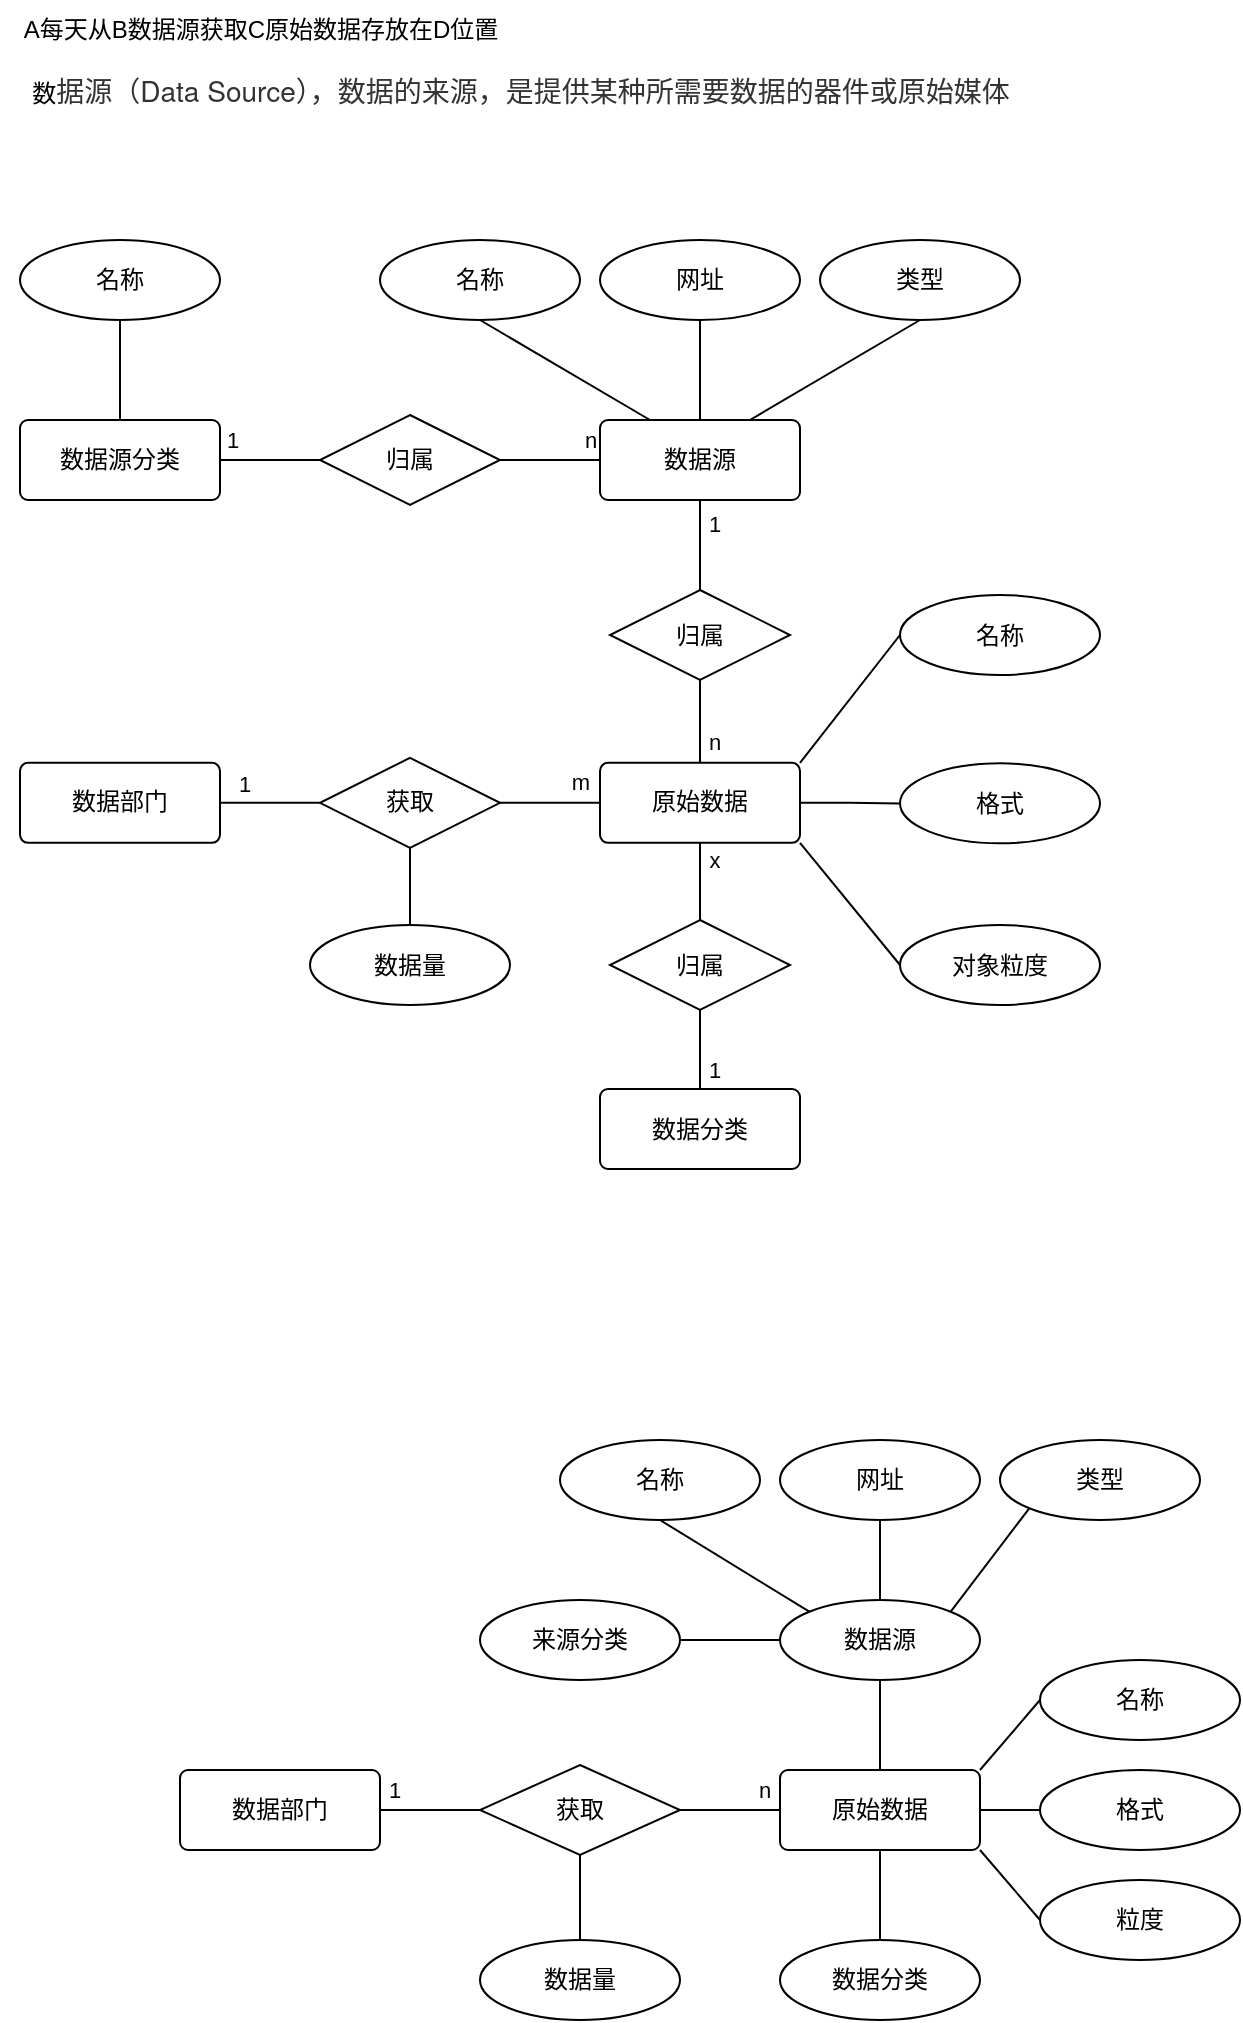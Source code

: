 <mxfile version="21.6.9" type="github">
  <diagram name="第 1 页" id="xS20llQHIGYEkxfeYoXw">
    <mxGraphModel dx="1365" dy="742" grid="1" gridSize="10" guides="1" tooltips="1" connect="1" arrows="1" fold="1" page="1" pageScale="1" pageWidth="827" pageHeight="1169" math="0" shadow="0">
      <root>
        <mxCell id="0" />
        <mxCell id="1" parent="0" />
        <mxCell id="eYtLX1sueXq6XXSOePco-23" style="rounded=0;orthogonalLoop=1;jettySize=auto;html=1;exitX=0.25;exitY=0;exitDx=0;exitDy=0;entryX=0.5;entryY=1;entryDx=0;entryDy=0;endArrow=none;endFill=0;" edge="1" parent="1" source="eYtLX1sueXq6XXSOePco-1" target="eYtLX1sueXq6XXSOePco-22">
          <mxGeometry relative="1" as="geometry" />
        </mxCell>
        <mxCell id="eYtLX1sueXq6XXSOePco-60" style="edgeStyle=orthogonalEdgeStyle;rounded=0;orthogonalLoop=1;jettySize=auto;html=1;exitX=0.5;exitY=0;exitDx=0;exitDy=0;entryX=0.5;entryY=1;entryDx=0;entryDy=0;endArrow=none;endFill=0;" edge="1" parent="1" source="eYtLX1sueXq6XXSOePco-1" target="eYtLX1sueXq6XXSOePco-9">
          <mxGeometry relative="1" as="geometry" />
        </mxCell>
        <mxCell id="eYtLX1sueXq6XXSOePco-61" style="rounded=0;orthogonalLoop=1;jettySize=auto;html=1;exitX=0.75;exitY=0;exitDx=0;exitDy=0;entryX=0.5;entryY=1;entryDx=0;entryDy=0;endArrow=none;endFill=0;" edge="1" parent="1" source="eYtLX1sueXq6XXSOePco-1" target="eYtLX1sueXq6XXSOePco-3">
          <mxGeometry relative="1" as="geometry" />
        </mxCell>
        <mxCell id="eYtLX1sueXq6XXSOePco-106" style="edgeStyle=orthogonalEdgeStyle;rounded=0;orthogonalLoop=1;jettySize=auto;html=1;exitX=0.5;exitY=1;exitDx=0;exitDy=0;entryX=0.5;entryY=0;entryDx=0;entryDy=0;endArrow=none;endFill=0;" edge="1" parent="1" source="eYtLX1sueXq6XXSOePco-1" target="eYtLX1sueXq6XXSOePco-105">
          <mxGeometry relative="1" as="geometry" />
        </mxCell>
        <mxCell id="eYtLX1sueXq6XXSOePco-109" value="1" style="edgeLabel;html=1;align=center;verticalAlign=middle;resizable=0;points=[];" vertex="1" connectable="0" parent="eYtLX1sueXq6XXSOePco-106">
          <mxGeometry x="-0.486" y="-2" relative="1" as="geometry">
            <mxPoint x="9" as="offset" />
          </mxGeometry>
        </mxCell>
        <mxCell id="eYtLX1sueXq6XXSOePco-1" value="数据源" style="rounded=1;arcSize=10;whiteSpace=wrap;html=1;align=center;" vertex="1" parent="1">
          <mxGeometry x="310" y="240" width="100" height="40" as="geometry" />
        </mxCell>
        <mxCell id="eYtLX1sueXq6XXSOePco-3" value="类型" style="ellipse;whiteSpace=wrap;html=1;align=center;" vertex="1" parent="1">
          <mxGeometry x="420" y="150" width="100" height="40" as="geometry" />
        </mxCell>
        <mxCell id="eYtLX1sueXq6XXSOePco-9" value="网址" style="ellipse;whiteSpace=wrap;html=1;align=center;" vertex="1" parent="1">
          <mxGeometry x="310" y="150" width="100" height="40" as="geometry" />
        </mxCell>
        <mxCell id="eYtLX1sueXq6XXSOePco-15" value="数&lt;span style=&quot;color: rgb(51, 51, 51); font-family: &amp;quot;Helvetica Neue&amp;quot;, Helvetica, Arial, &amp;quot;PingFang SC&amp;quot;, &amp;quot;Hiragino Sans GB&amp;quot;, &amp;quot;Microsoft YaHei&amp;quot;, &amp;quot;WenQuanYi Micro Hei&amp;quot;, sans-serif, font-extend; font-size: 14px; text-align: start; text-indent: 28px; background-color: rgb(255, 255, 255);&quot;&gt;据源（Data Source），数据的来源，是提供某种所需要数据的器件或原始媒体&lt;/span&gt;" style="text;html=1;align=center;verticalAlign=middle;resizable=0;points=[];autosize=1;strokeColor=none;fillColor=none;" vertex="1" parent="1">
          <mxGeometry x="10" y="60" width="520" height="30" as="geometry" />
        </mxCell>
        <mxCell id="eYtLX1sueXq6XXSOePco-22" value="名称" style="ellipse;whiteSpace=wrap;html=1;align=center;" vertex="1" parent="1">
          <mxGeometry x="200" y="150" width="100" height="40" as="geometry" />
        </mxCell>
        <mxCell id="eYtLX1sueXq6XXSOePco-28" style="edgeStyle=orthogonalEdgeStyle;rounded=0;orthogonalLoop=1;jettySize=auto;html=1;exitX=1;exitY=0.5;exitDx=0;exitDy=0;entryX=0;entryY=0.5;entryDx=0;entryDy=0;endArrow=none;endFill=0;" edge="1" parent="1" source="eYtLX1sueXq6XXSOePco-24" target="eYtLX1sueXq6XXSOePco-27">
          <mxGeometry relative="1" as="geometry" />
        </mxCell>
        <mxCell id="eYtLX1sueXq6XXSOePco-30" value="1" style="edgeLabel;html=1;align=center;verticalAlign=middle;resizable=0;points=[];" vertex="1" connectable="0" parent="eYtLX1sueXq6XXSOePco-28">
          <mxGeometry x="-0.201" y="3" relative="1" as="geometry">
            <mxPoint x="-14" y="-7" as="offset" />
          </mxGeometry>
        </mxCell>
        <mxCell id="eYtLX1sueXq6XXSOePco-104" style="rounded=0;orthogonalLoop=1;jettySize=auto;html=1;exitX=0.5;exitY=0;exitDx=0;exitDy=0;endArrow=none;endFill=0;" edge="1" parent="1" source="eYtLX1sueXq6XXSOePco-24" target="eYtLX1sueXq6XXSOePco-103">
          <mxGeometry relative="1" as="geometry" />
        </mxCell>
        <mxCell id="eYtLX1sueXq6XXSOePco-24" value="数据源分类" style="rounded=1;arcSize=10;whiteSpace=wrap;html=1;align=center;" vertex="1" parent="1">
          <mxGeometry x="20" y="240" width="100" height="40" as="geometry" />
        </mxCell>
        <mxCell id="eYtLX1sueXq6XXSOePco-29" style="edgeStyle=orthogonalEdgeStyle;rounded=0;orthogonalLoop=1;jettySize=auto;html=1;exitX=1;exitY=0.5;exitDx=0;exitDy=0;entryX=0;entryY=0.5;entryDx=0;entryDy=0;endArrow=none;endFill=0;" edge="1" parent="1" source="eYtLX1sueXq6XXSOePco-27" target="eYtLX1sueXq6XXSOePco-1">
          <mxGeometry relative="1" as="geometry" />
        </mxCell>
        <mxCell id="eYtLX1sueXq6XXSOePco-31" value="n" style="edgeLabel;html=1;align=center;verticalAlign=middle;resizable=0;points=[];" vertex="1" connectable="0" parent="eYtLX1sueXq6XXSOePco-29">
          <mxGeometry x="0.234" y="3" relative="1" as="geometry">
            <mxPoint x="14" y="-7" as="offset" />
          </mxGeometry>
        </mxCell>
        <mxCell id="eYtLX1sueXq6XXSOePco-27" value="归属" style="shape=rhombus;perimeter=rhombusPerimeter;whiteSpace=wrap;html=1;align=center;" vertex="1" parent="1">
          <mxGeometry x="170" y="237.5" width="90" height="45" as="geometry" />
        </mxCell>
        <mxCell id="eYtLX1sueXq6XXSOePco-67" value="A每天从B数据源获取C原始数据存放在D位置" style="text;html=1;align=center;verticalAlign=middle;resizable=0;points=[];autosize=1;strokeColor=none;fillColor=none;" vertex="1" parent="1">
          <mxGeometry x="10" y="30" width="260" height="30" as="geometry" />
        </mxCell>
        <mxCell id="eYtLX1sueXq6XXSOePco-80" style="edgeStyle=orthogonalEdgeStyle;rounded=0;orthogonalLoop=1;jettySize=auto;html=1;exitX=1;exitY=0.5;exitDx=0;exitDy=0;entryX=0;entryY=0.5;entryDx=0;entryDy=0;endArrow=none;endFill=0;" edge="1" parent="1" source="eYtLX1sueXq6XXSOePco-68" target="eYtLX1sueXq6XXSOePco-71">
          <mxGeometry relative="1" as="geometry" />
        </mxCell>
        <mxCell id="eYtLX1sueXq6XXSOePco-101" value="1" style="edgeLabel;html=1;align=center;verticalAlign=middle;resizable=0;points=[];" vertex="1" connectable="0" parent="eYtLX1sueXq6XXSOePco-80">
          <mxGeometry x="-0.538" y="3" relative="1" as="geometry">
            <mxPoint y="-7" as="offset" />
          </mxGeometry>
        </mxCell>
        <mxCell id="eYtLX1sueXq6XXSOePco-102" value="m" style="edgeLabel;html=1;align=center;verticalAlign=middle;resizable=0;points=[];" vertex="1" connectable="0" parent="eYtLX1sueXq6XXSOePco-80">
          <mxGeometry x="0.629" y="2" relative="1" as="geometry">
            <mxPoint x="139" y="-9" as="offset" />
          </mxGeometry>
        </mxCell>
        <mxCell id="eYtLX1sueXq6XXSOePco-68" value="数据部门" style="rounded=1;arcSize=10;whiteSpace=wrap;html=1;align=center;" vertex="1" parent="1">
          <mxGeometry x="20" y="411.42" width="100" height="40" as="geometry" />
        </mxCell>
        <mxCell id="eYtLX1sueXq6XXSOePco-77" style="edgeStyle=orthogonalEdgeStyle;rounded=0;orthogonalLoop=1;jettySize=auto;html=1;exitX=0.5;exitY=1;exitDx=0;exitDy=0;entryX=0.5;entryY=0;entryDx=0;entryDy=0;endArrow=none;endFill=0;" edge="1" parent="1" source="eYtLX1sueXq6XXSOePco-69" target="eYtLX1sueXq6XXSOePco-76">
          <mxGeometry relative="1" as="geometry" />
        </mxCell>
        <mxCell id="eYtLX1sueXq6XXSOePco-111" value="x" style="edgeLabel;html=1;align=center;verticalAlign=middle;resizable=0;points=[];" vertex="1" connectable="0" parent="eYtLX1sueXq6XXSOePco-77">
          <mxGeometry x="-0.293" y="2" relative="1" as="geometry">
            <mxPoint x="5" y="-5" as="offset" />
          </mxGeometry>
        </mxCell>
        <mxCell id="eYtLX1sueXq6XXSOePco-94" style="rounded=0;orthogonalLoop=1;jettySize=auto;html=1;exitX=1;exitY=1;exitDx=0;exitDy=0;entryX=0;entryY=0.5;entryDx=0;entryDy=0;endArrow=none;endFill=0;" edge="1" parent="1" source="eYtLX1sueXq6XXSOePco-69" target="eYtLX1sueXq6XXSOePco-92">
          <mxGeometry relative="1" as="geometry" />
        </mxCell>
        <mxCell id="eYtLX1sueXq6XXSOePco-95" style="edgeStyle=orthogonalEdgeStyle;rounded=0;orthogonalLoop=1;jettySize=auto;html=1;exitX=1;exitY=0.5;exitDx=0;exitDy=0;endArrow=none;endFill=0;" edge="1" parent="1" source="eYtLX1sueXq6XXSOePco-69" target="eYtLX1sueXq6XXSOePco-90">
          <mxGeometry relative="1" as="geometry" />
        </mxCell>
        <mxCell id="eYtLX1sueXq6XXSOePco-96" style="rounded=0;orthogonalLoop=1;jettySize=auto;html=1;exitX=1;exitY=0;exitDx=0;exitDy=0;entryX=0;entryY=0.5;entryDx=0;entryDy=0;endArrow=none;endFill=0;" edge="1" parent="1" source="eYtLX1sueXq6XXSOePco-69" target="eYtLX1sueXq6XXSOePco-86">
          <mxGeometry relative="1" as="geometry" />
        </mxCell>
        <mxCell id="eYtLX1sueXq6XXSOePco-69" value="原始数据" style="rounded=1;arcSize=10;whiteSpace=wrap;html=1;align=center;" vertex="1" parent="1">
          <mxGeometry x="310" y="411.42" width="100" height="40" as="geometry" />
        </mxCell>
        <mxCell id="eYtLX1sueXq6XXSOePco-79" style="edgeStyle=orthogonalEdgeStyle;rounded=0;orthogonalLoop=1;jettySize=auto;html=1;exitX=1;exitY=0.5;exitDx=0;exitDy=0;entryX=0;entryY=0.5;entryDx=0;entryDy=0;endArrow=none;endFill=0;" edge="1" parent="1" source="eYtLX1sueXq6XXSOePco-71" target="eYtLX1sueXq6XXSOePco-69">
          <mxGeometry relative="1" as="geometry" />
        </mxCell>
        <mxCell id="eYtLX1sueXq6XXSOePco-81" style="rounded=0;orthogonalLoop=1;jettySize=auto;html=1;exitX=0.5;exitY=1;exitDx=0;exitDy=0;endArrow=none;endFill=0;" edge="1" parent="1" source="eYtLX1sueXq6XXSOePco-71" target="eYtLX1sueXq6XXSOePco-72">
          <mxGeometry relative="1" as="geometry" />
        </mxCell>
        <mxCell id="eYtLX1sueXq6XXSOePco-71" value="获取" style="shape=rhombus;perimeter=rhombusPerimeter;whiteSpace=wrap;html=1;align=center;" vertex="1" parent="1">
          <mxGeometry x="170" y="408.92" width="90" height="45" as="geometry" />
        </mxCell>
        <mxCell id="eYtLX1sueXq6XXSOePco-72" value="数据量" style="ellipse;whiteSpace=wrap;html=1;align=center;" vertex="1" parent="1">
          <mxGeometry x="165" y="492.5" width="100" height="40" as="geometry" />
        </mxCell>
        <mxCell id="eYtLX1sueXq6XXSOePco-74" value="数据分类" style="rounded=1;arcSize=10;whiteSpace=wrap;html=1;align=center;" vertex="1" parent="1">
          <mxGeometry x="310" y="574.5" width="100" height="40" as="geometry" />
        </mxCell>
        <mxCell id="eYtLX1sueXq6XXSOePco-78" style="edgeStyle=orthogonalEdgeStyle;rounded=0;orthogonalLoop=1;jettySize=auto;html=1;exitX=0.5;exitY=1;exitDx=0;exitDy=0;entryX=0.5;entryY=0;entryDx=0;entryDy=0;endArrow=none;endFill=0;" edge="1" parent="1" source="eYtLX1sueXq6XXSOePco-76" target="eYtLX1sueXq6XXSOePco-74">
          <mxGeometry relative="1" as="geometry" />
        </mxCell>
        <mxCell id="eYtLX1sueXq6XXSOePco-112" value="1" style="edgeLabel;html=1;align=center;verticalAlign=middle;resizable=0;points=[];" vertex="1" connectable="0" parent="eYtLX1sueXq6XXSOePco-78">
          <mxGeometry x="0.506" relative="1" as="geometry">
            <mxPoint x="7" as="offset" />
          </mxGeometry>
        </mxCell>
        <mxCell id="eYtLX1sueXq6XXSOePco-76" value="归属" style="shape=rhombus;perimeter=rhombusPerimeter;whiteSpace=wrap;html=1;align=center;" vertex="1" parent="1">
          <mxGeometry x="315" y="490" width="90" height="45" as="geometry" />
        </mxCell>
        <mxCell id="eYtLX1sueXq6XXSOePco-86" value="名称" style="ellipse;whiteSpace=wrap;html=1;align=center;" vertex="1" parent="1">
          <mxGeometry x="460" y="327.5" width="100" height="40" as="geometry" />
        </mxCell>
        <mxCell id="eYtLX1sueXq6XXSOePco-90" value="格式" style="ellipse;whiteSpace=wrap;html=1;align=center;" vertex="1" parent="1">
          <mxGeometry x="460" y="411.67" width="100" height="40" as="geometry" />
        </mxCell>
        <mxCell id="eYtLX1sueXq6XXSOePco-92" value="对象粒度" style="ellipse;whiteSpace=wrap;html=1;align=center;" vertex="1" parent="1">
          <mxGeometry x="460" y="492.5" width="100" height="40" as="geometry" />
        </mxCell>
        <mxCell id="eYtLX1sueXq6XXSOePco-103" value="名称" style="ellipse;whiteSpace=wrap;html=1;align=center;" vertex="1" parent="1">
          <mxGeometry x="20" y="150" width="100" height="40" as="geometry" />
        </mxCell>
        <mxCell id="eYtLX1sueXq6XXSOePco-107" style="edgeStyle=orthogonalEdgeStyle;rounded=0;orthogonalLoop=1;jettySize=auto;html=1;exitX=0.5;exitY=1;exitDx=0;exitDy=0;entryX=0.5;entryY=0;entryDx=0;entryDy=0;endArrow=none;endFill=0;" edge="1" parent="1" source="eYtLX1sueXq6XXSOePco-105" target="eYtLX1sueXq6XXSOePco-69">
          <mxGeometry relative="1" as="geometry" />
        </mxCell>
        <mxCell id="eYtLX1sueXq6XXSOePco-110" value="n" style="edgeLabel;html=1;align=center;verticalAlign=middle;resizable=0;points=[];" vertex="1" connectable="0" parent="eYtLX1sueXq6XXSOePco-107">
          <mxGeometry x="0.337" y="1" relative="1" as="geometry">
            <mxPoint x="6" y="3" as="offset" />
          </mxGeometry>
        </mxCell>
        <mxCell id="eYtLX1sueXq6XXSOePco-105" value="归属" style="shape=rhombus;perimeter=rhombusPerimeter;whiteSpace=wrap;html=1;align=center;" vertex="1" parent="1">
          <mxGeometry x="315" y="325" width="90" height="45" as="geometry" />
        </mxCell>
        <mxCell id="eYtLX1sueXq6XXSOePco-116" style="edgeStyle=orthogonalEdgeStyle;rounded=0;orthogonalLoop=1;jettySize=auto;html=1;exitX=1;exitY=0.5;exitDx=0;exitDy=0;entryX=0;entryY=0.5;entryDx=0;entryDy=0;endArrow=none;endFill=0;" edge="1" parent="1" source="eYtLX1sueXq6XXSOePco-113" target="eYtLX1sueXq6XXSOePco-115">
          <mxGeometry relative="1" as="geometry" />
        </mxCell>
        <mxCell id="eYtLX1sueXq6XXSOePco-118" value="1" style="edgeLabel;html=1;align=center;verticalAlign=middle;resizable=0;points=[];" vertex="1" connectable="0" parent="eYtLX1sueXq6XXSOePco-116">
          <mxGeometry x="-0.622" y="2" relative="1" as="geometry">
            <mxPoint x="-3" y="-8" as="offset" />
          </mxGeometry>
        </mxCell>
        <mxCell id="eYtLX1sueXq6XXSOePco-113" value="数据部门" style="rounded=1;arcSize=10;whiteSpace=wrap;html=1;align=center;" vertex="1" parent="1">
          <mxGeometry x="100" y="915" width="100" height="40" as="geometry" />
        </mxCell>
        <mxCell id="eYtLX1sueXq6XXSOePco-127" style="edgeStyle=orthogonalEdgeStyle;rounded=0;orthogonalLoop=1;jettySize=auto;html=1;exitX=0.5;exitY=0;exitDx=0;exitDy=0;entryX=0.5;entryY=1;entryDx=0;entryDy=0;endArrow=none;endFill=0;" edge="1" parent="1" source="eYtLX1sueXq6XXSOePco-114" target="eYtLX1sueXq6XXSOePco-126">
          <mxGeometry relative="1" as="geometry" />
        </mxCell>
        <mxCell id="eYtLX1sueXq6XXSOePco-135" style="edgeStyle=orthogonalEdgeStyle;rounded=0;orthogonalLoop=1;jettySize=auto;html=1;exitX=0.5;exitY=1;exitDx=0;exitDy=0;entryX=0.5;entryY=0;entryDx=0;entryDy=0;endArrow=none;endFill=0;" edge="1" parent="1" source="eYtLX1sueXq6XXSOePco-114" target="eYtLX1sueXq6XXSOePco-133">
          <mxGeometry relative="1" as="geometry" />
        </mxCell>
        <mxCell id="eYtLX1sueXq6XXSOePco-136" style="rounded=0;orthogonalLoop=1;jettySize=auto;html=1;exitX=1;exitY=0;exitDx=0;exitDy=0;entryX=0;entryY=0.5;entryDx=0;entryDy=0;endArrow=none;endFill=0;" edge="1" parent="1" source="eYtLX1sueXq6XXSOePco-114" target="eYtLX1sueXq6XXSOePco-120">
          <mxGeometry relative="1" as="geometry" />
        </mxCell>
        <mxCell id="eYtLX1sueXq6XXSOePco-138" style="rounded=0;orthogonalLoop=1;jettySize=auto;html=1;exitX=1;exitY=0.5;exitDx=0;exitDy=0;entryX=0;entryY=0.5;entryDx=0;entryDy=0;endArrow=none;endFill=0;" edge="1" parent="1" source="eYtLX1sueXq6XXSOePco-114" target="eYtLX1sueXq6XXSOePco-137">
          <mxGeometry relative="1" as="geometry" />
        </mxCell>
        <mxCell id="eYtLX1sueXq6XXSOePco-140" style="rounded=0;orthogonalLoop=1;jettySize=auto;html=1;exitX=1;exitY=1;exitDx=0;exitDy=0;entryX=0;entryY=0.5;entryDx=0;entryDy=0;endArrow=none;endFill=0;" edge="1" parent="1" source="eYtLX1sueXq6XXSOePco-114" target="eYtLX1sueXq6XXSOePco-139">
          <mxGeometry relative="1" as="geometry" />
        </mxCell>
        <mxCell id="eYtLX1sueXq6XXSOePco-114" value="原始数据" style="rounded=1;arcSize=10;whiteSpace=wrap;html=1;align=center;" vertex="1" parent="1">
          <mxGeometry x="400" y="915" width="100" height="40" as="geometry" />
        </mxCell>
        <mxCell id="eYtLX1sueXq6XXSOePco-117" style="edgeStyle=orthogonalEdgeStyle;rounded=0;orthogonalLoop=1;jettySize=auto;html=1;exitX=1;exitY=0.5;exitDx=0;exitDy=0;entryX=0;entryY=0.5;entryDx=0;entryDy=0;endArrow=none;endFill=0;" edge="1" parent="1" source="eYtLX1sueXq6XXSOePco-115" target="eYtLX1sueXq6XXSOePco-114">
          <mxGeometry relative="1" as="geometry" />
        </mxCell>
        <mxCell id="eYtLX1sueXq6XXSOePco-119" value="n" style="edgeLabel;html=1;align=center;verticalAlign=middle;resizable=0;points=[];" vertex="1" connectable="0" parent="eYtLX1sueXq6XXSOePco-117">
          <mxGeometry x="0.611" y="3" relative="1" as="geometry">
            <mxPoint x="1" y="-7" as="offset" />
          </mxGeometry>
        </mxCell>
        <mxCell id="eYtLX1sueXq6XXSOePco-125" style="edgeStyle=orthogonalEdgeStyle;rounded=0;orthogonalLoop=1;jettySize=auto;html=1;exitX=0.5;exitY=1;exitDx=0;exitDy=0;endArrow=none;endFill=0;" edge="1" parent="1" source="eYtLX1sueXq6XXSOePco-115" target="eYtLX1sueXq6XXSOePco-124">
          <mxGeometry relative="1" as="geometry" />
        </mxCell>
        <mxCell id="eYtLX1sueXq6XXSOePco-115" value="获取" style="shape=rhombus;perimeter=rhombusPerimeter;whiteSpace=wrap;html=1;align=center;" vertex="1" parent="1">
          <mxGeometry x="250" y="912.5" width="100" height="45" as="geometry" />
        </mxCell>
        <mxCell id="eYtLX1sueXq6XXSOePco-120" value="名称" style="ellipse;whiteSpace=wrap;html=1;align=center;" vertex="1" parent="1">
          <mxGeometry x="530" y="860" width="100" height="40" as="geometry" />
        </mxCell>
        <mxCell id="eYtLX1sueXq6XXSOePco-124" value="数据量" style="ellipse;whiteSpace=wrap;html=1;align=center;" vertex="1" parent="1">
          <mxGeometry x="250" y="1000" width="100" height="40" as="geometry" />
        </mxCell>
        <mxCell id="eYtLX1sueXq6XXSOePco-132" style="rounded=0;orthogonalLoop=1;jettySize=auto;html=1;exitX=1;exitY=0;exitDx=0;exitDy=0;entryX=0;entryY=1;entryDx=0;entryDy=0;endArrow=none;endFill=0;" edge="1" parent="1" source="eYtLX1sueXq6XXSOePco-126" target="eYtLX1sueXq6XXSOePco-131">
          <mxGeometry relative="1" as="geometry" />
        </mxCell>
        <mxCell id="eYtLX1sueXq6XXSOePco-143" style="edgeStyle=orthogonalEdgeStyle;rounded=0;orthogonalLoop=1;jettySize=auto;html=1;exitX=0;exitY=0.5;exitDx=0;exitDy=0;entryX=1;entryY=0.5;entryDx=0;entryDy=0;endArrow=none;endFill=0;" edge="1" parent="1" source="eYtLX1sueXq6XXSOePco-126" target="eYtLX1sueXq6XXSOePco-142">
          <mxGeometry relative="1" as="geometry" />
        </mxCell>
        <mxCell id="eYtLX1sueXq6XXSOePco-146" style="edgeStyle=orthogonalEdgeStyle;rounded=0;orthogonalLoop=1;jettySize=auto;html=1;exitX=0.5;exitY=0;exitDx=0;exitDy=0;entryX=0.5;entryY=1;entryDx=0;entryDy=0;endArrow=none;endFill=0;" edge="1" parent="1" source="eYtLX1sueXq6XXSOePco-126" target="eYtLX1sueXq6XXSOePco-144">
          <mxGeometry relative="1" as="geometry" />
        </mxCell>
        <mxCell id="eYtLX1sueXq6XXSOePco-147" style="rounded=0;orthogonalLoop=1;jettySize=auto;html=1;exitX=0;exitY=0;exitDx=0;exitDy=0;entryX=0.5;entryY=1;entryDx=0;entryDy=0;endArrow=none;endFill=0;" edge="1" parent="1" source="eYtLX1sueXq6XXSOePco-126" target="eYtLX1sueXq6XXSOePco-145">
          <mxGeometry relative="1" as="geometry" />
        </mxCell>
        <mxCell id="eYtLX1sueXq6XXSOePco-126" value="数据源" style="ellipse;whiteSpace=wrap;html=1;align=center;" vertex="1" parent="1">
          <mxGeometry x="400" y="830" width="100" height="40" as="geometry" />
        </mxCell>
        <mxCell id="eYtLX1sueXq6XXSOePco-131" value="类型" style="ellipse;whiteSpace=wrap;html=1;align=center;" vertex="1" parent="1">
          <mxGeometry x="510" y="750" width="100" height="40" as="geometry" />
        </mxCell>
        <mxCell id="eYtLX1sueXq6XXSOePco-133" value="数据分类" style="ellipse;whiteSpace=wrap;html=1;align=center;" vertex="1" parent="1">
          <mxGeometry x="400" y="1000" width="100" height="40" as="geometry" />
        </mxCell>
        <mxCell id="eYtLX1sueXq6XXSOePco-137" value="格式" style="ellipse;whiteSpace=wrap;html=1;align=center;" vertex="1" parent="1">
          <mxGeometry x="530" y="915" width="100" height="40" as="geometry" />
        </mxCell>
        <mxCell id="eYtLX1sueXq6XXSOePco-139" value="粒度" style="ellipse;whiteSpace=wrap;html=1;align=center;" vertex="1" parent="1">
          <mxGeometry x="530" y="970" width="100" height="40" as="geometry" />
        </mxCell>
        <mxCell id="eYtLX1sueXq6XXSOePco-142" value="来源分类" style="ellipse;whiteSpace=wrap;html=1;align=center;" vertex="1" parent="1">
          <mxGeometry x="250" y="830" width="100" height="40" as="geometry" />
        </mxCell>
        <mxCell id="eYtLX1sueXq6XXSOePco-144" value="网址" style="ellipse;whiteSpace=wrap;html=1;align=center;" vertex="1" parent="1">
          <mxGeometry x="400" y="750" width="100" height="40" as="geometry" />
        </mxCell>
        <mxCell id="eYtLX1sueXq6XXSOePco-145" value="名称" style="ellipse;whiteSpace=wrap;html=1;align=center;" vertex="1" parent="1">
          <mxGeometry x="290" y="750" width="100" height="40" as="geometry" />
        </mxCell>
      </root>
    </mxGraphModel>
  </diagram>
</mxfile>
